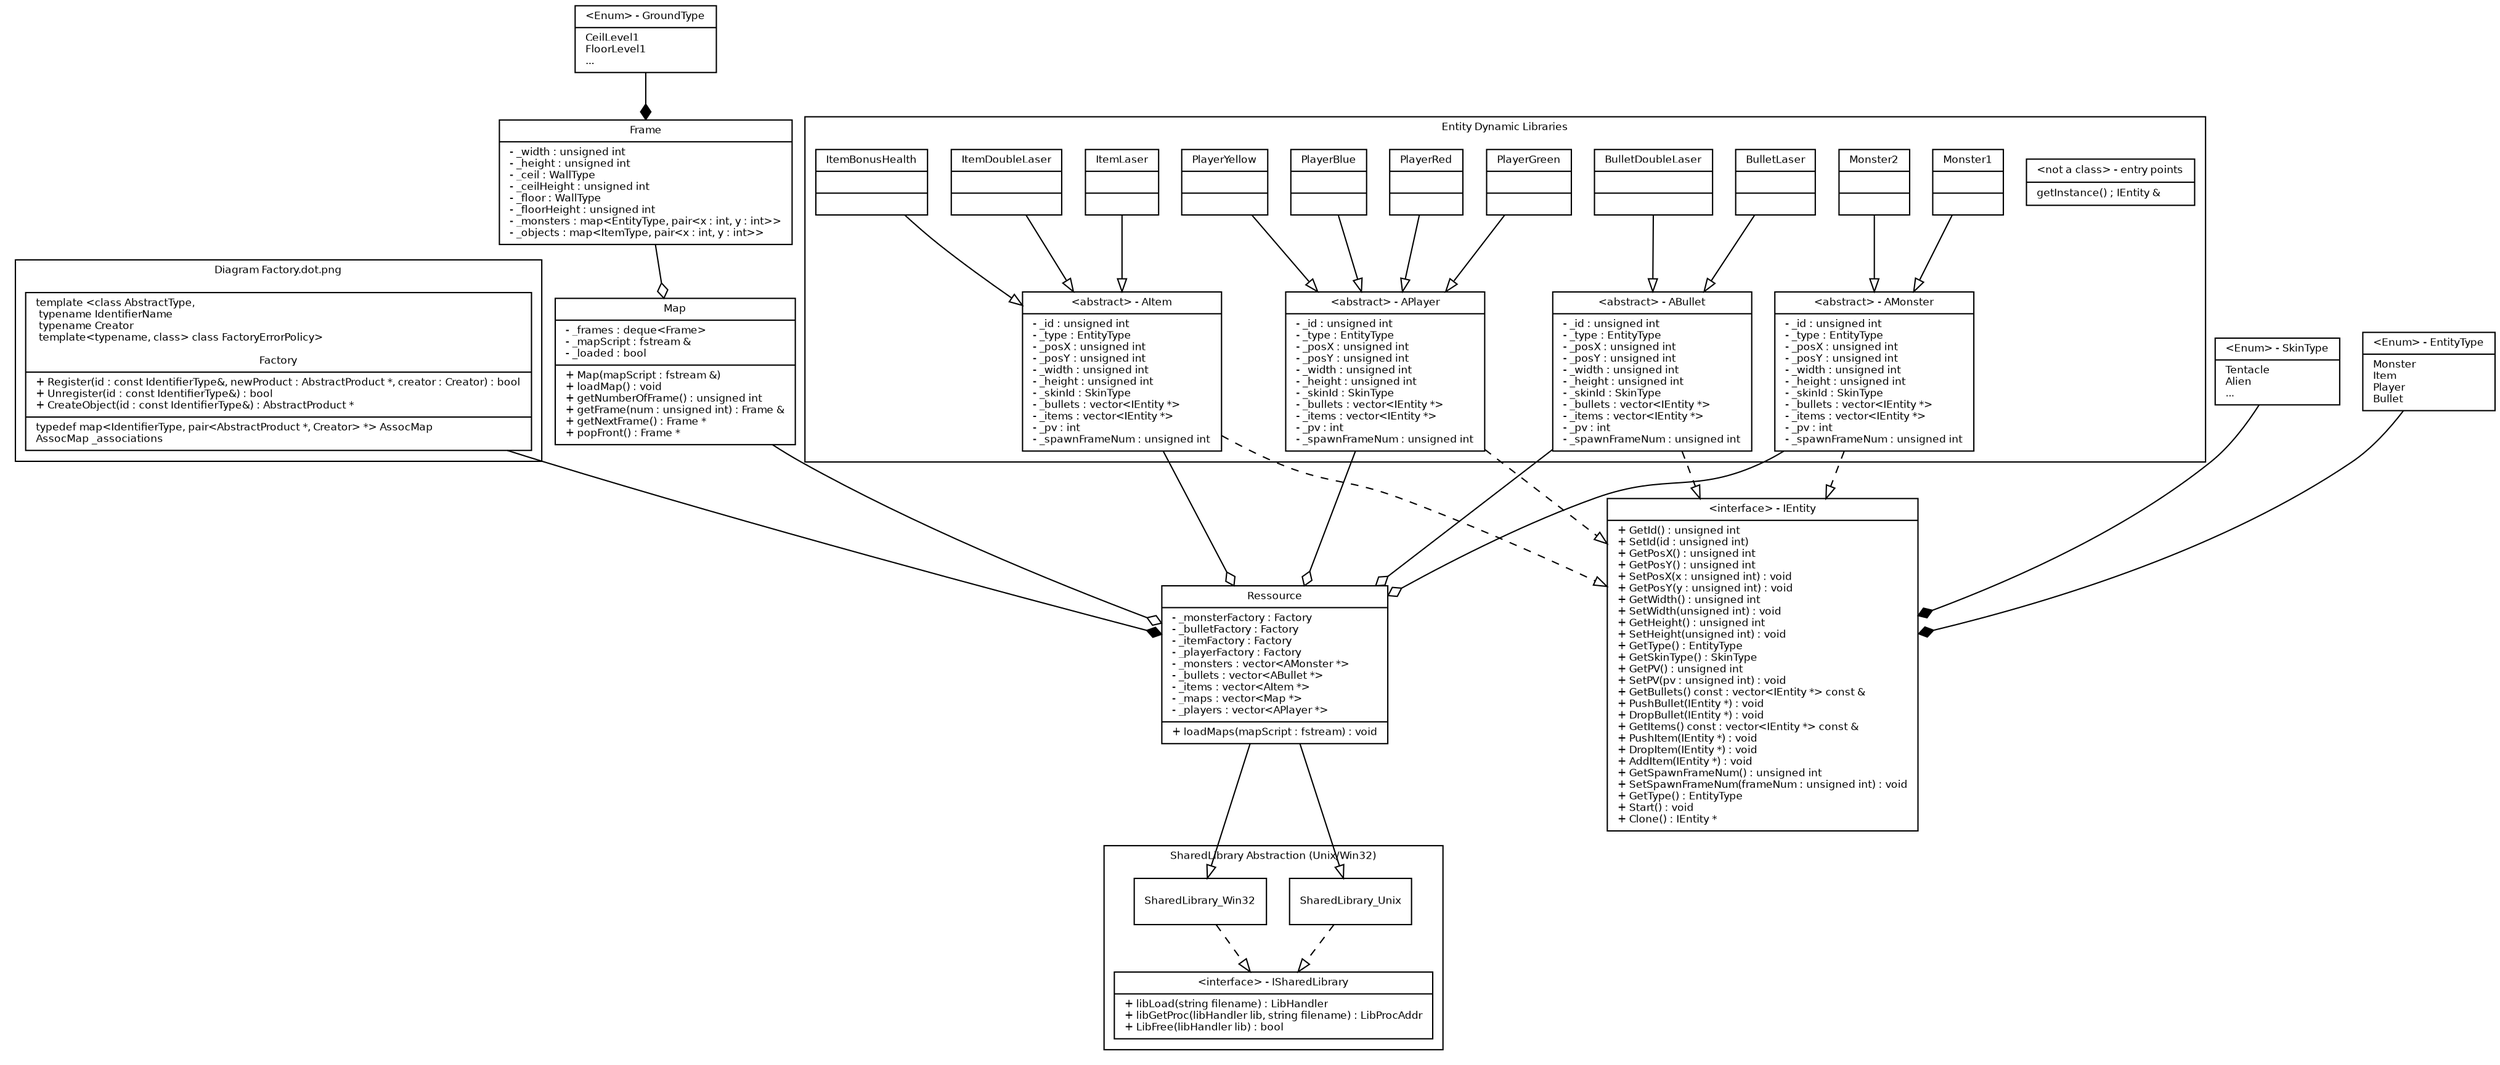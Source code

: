 digraph G {
fontname = "Bitstream Vera Sans"
fontsize = 8

node [
fontname = "Bitstream Vera Sans"
fontsize = 8
shape = "record"
]

// Interface IEntity
IEntity [
label = "{\
\<interface\> - IEntity|\
+ GetId() : unsigned int\l\
+ SetId(id : unsigned int)\l\
+ GetPosX() : unsigned int\l\
+ GetPosY() : unsigned int\l\
+ SetPosX(x : unsigned int) : void\l\
+ GetPosY(y : unsigned int) : void\l\
+ GetWidth() : unsigned int\l\
+ SetWidth(unsigned int) : void\l\
+ GetHeight() : unsigned int\l\
+ SetHeight(unsigned int) : void\l\
+ GetType() : EntityType\l\
+ GetSkinType() : SkinType\l\
+ GetPV() : unsigned int\l\
+ SetPV(pv : unsigned int) : void\l\
+ GetBullets() const : vector\<IEntity *\> const &\l\
+ PushBullet(IEntity *) : void\l\
+ DropBullet(IEntity *) : void\l\
+ GetItems() const : vector\<IEntity *\> const &\l\
+ PushItem(IEntity *) : void\l\
+ DropItem(IEntity *) : void\l\
+ AddItem(IEntity *) : void\l\
+ GetSpawnFrameNum() : unsigned int\l\
+ SetSpawnFrameNum(frameNum : unsigned int) : void\l\
+ GetType() : EntityType\l\
+ Start() : void\l\
+ Clone() : IEntity *\l\
}"
]

subgraph clusterGenericFactory {
label = "Diagram Factory.dot.png"

// Template class Factory
Factory [
label = "{\
template \<class AbstractType,\l\
		  typename IdentifierName\l\
		  typename Creator\l\
		  template\<typename, class\> class FactoryErrorPolicy\>\l\l\
Factory|\
+ Register(id : const IdentifierType&, newProduct : AbstractProduct *, creator : Creator) : bool\l\
+ Unregister(id : const IdentifierType&) : bool\l\
+ CreateObject(id : const IdentifierType&) : AbstractProduct *\l|\
typedef map\<IdentifierType, pair\<AbstractProduct *, Creator\> *\> AssocMap\l\
AssocMap _associations\l\
}"
]

}

// Class Ressource
Ressource [
label = "{\
Ressource|\
- _monsterFactory : Factory\l\
- _bulletFactory : Factory\l\
- _itemFactory : Factory\l\
- _playerFactory : Factory\l\
- _monsters : vector\<AMonster *\>\l\
- _bullets : vector\<ABullet *\>\l\
- _items : vector\<AItem *\>\l\
- _maps : vector\<Map *\>\l\
- _players : vector\<APlayer *\>\l|\
+ loadMaps(mapScript : fstream) : void\l\
}"

]

// Class Map
Map [
label = "{\
Map|\
- _frames : deque\<Frame\>\l\
- _mapScript : fstream &\l\
- _loaded : bool\l|\
+ Map(mapScript : fstream &)\l\
+ loadMap() : void\l\
+ getNumberOfFrame() : unsigned int\l\
+ getFrame(num : unsigned int) : Frame &\l\
+ getNextFrame() : Frame *\l\
+ popFront() : Frame *\l\
}"
]

// Class Frame
Frame [
label = "{\
Frame|\
- _width : unsigned int\l\
- _height : unsigned int\l\
- _ceil : WallType\l\
- _ceilHeight : unsigned int\l\
- _floor : WallType\l\
- _floorHeight : unsigned int\l\
- _monsters : map\<EntityType, pair\<x : int, y : int\>\>\l\
- _objects : map\<ItemType, pair\<x : int, y : int\>\>\l\
}"
]

//
// SHARED LIBRARY ABS SUBGRAPH
//
subgraph clusterAbsSharedLibrary {
label = "SharedLibrary Abstraction (Unix/Win32)"

// Interface ISharedLibrary
ISharedLibrary [
label = "{\
\<interface\> - ISharedLibrary|\
+ libLoad(string filename) : LibHandler\l\
+ libGetProc(libHandler lib, string filename) : LibProcAddr\l\
+ LibFree(libHandler lib) : bool\l\
}"
]

// Class SharedLibrary_unix
SharedLibrary_Unix [
label = "SharedLibrary_Unix"
]

// Class SharedLibrary_unix
SharedLibrary_Win32[
label = "SharedLibrary_Win32"
]


} // END SHARED LIBRARY ABS SUBGRAPH

//
// DINAMIC LIBRARY SUBGRAPH
//
subgraph clusterMonstersLibrary {
label = "Entity Dynamic Libraries"

// Abstract class AMonster
AMonster [
label = "{\
\<abstract\> - AMonster|\
- _id : unsigned int\l\
- _type : EntityType\l\
- _posX : unsigned int\l\
- _posY : unsigned int\l\
- _width : unsigned int\l\
- _height : unsigned int\l\
- _skinId : SkinType\l\
- _bullets : vector\<IEntity *\>\l\
- _items : vector\<IEntity *\>\l\
- _pv : int\l\
- _spawnFrameNum : unsigned int\l\
}"
]

// Entry points
EntryDynamicLibrary [
label = "{\
\<not a class\> - entry points|\
getInstance() ; IEntity &\l\
}"
]

// Class Monster1
Monster1 [
label = "{Monster1||}"
]

// Class Monster2
Monster2 [
label = "{Monster2||}"
]

// Class BulletLaser
BulletLaser [
label = "{\
BulletLaser||\
}"
]

// Class BulletDoubleLaser
BulletDoubleLaser [
label = "{\
BulletDoubleLaser||\
}"
]

// Class player
APlayer [
label = "{\
\<abstract\> - APlayer|\
- _id : unsigned int\l\
- _type : EntityType\l\
- _posX : unsigned int\l\
- _posY : unsigned int\l\
- _width : unsigned int\l\
- _height : unsigned int\l\
- _skinId : SkinType\l\
- _bullets : vector\<IEntity *\>\l\
- _items : vector\<IEntity *\>\l\
- _pv : int\l\
- _spawnFrameNum : unsigned int\l\
}"
]

PlayerBlue [
label = "{\
PlayerBlue||\
}"
]

PlayerYellow [
label = "{\
PlayerYellow||\
}"
]

PlayerGreen [
label = "{\
PlayerGreen||\
}"
]

PlayerRed [
label = "{\
PlayerRed||\
}"
]

// Class AItem
AItem [
label = "{\
\<abstract\> - AItem|\
- _id : unsigned int\l\
- _type : EntityType\l\
- _posX : unsigned int\l\
- _posY : unsigned int\l\
- _width : unsigned int\l\
- _height : unsigned int\l\
- _skinId : SkinType\l\
- _bullets : vector\<IEntity *\>\l\
- _items : vector\<IEntity *\>\l\
- _pv : int\l\
- _spawnFrameNum : unsigned int\l\
}"
]

// Class BonusHealth
BonusHealth [
label = "{ItemBonusHealth||}"
]

// Class Laser
Laser [
label = "{ItemLaser||}"
]

// Class DoubleLaser
DoubleLaser [
label = "{ItemDoubleLaser||}"
]

// Class ABullet
ABullet [
label = "{\
\<abstract\> - ABullet|\
- _id : unsigned int\l\
- _type : EntityType\l\
- _posX : unsigned int\l\
- _posY : unsigned int\l\
- _width : unsigned int\l\
- _height : unsigned int\l\
- _skinId : SkinType\l\
- _bullets : vector\<IEntity *\>\l\
- _items : vector\<IEntity *\>\l\
- _pv : int\l\
- _spawnFrameNum : unsigned int\l\
}"
]

} // END : DYNAMIC LIBRARY SUBGRAPH

EnumSkinType [
label = "{\
\<Enum\> - SkinType|\
Tentacle\l\
Alien\l\
...\l\
}"
]

EnumGroundType [
label = "{\
\<Enum\> - GroundType|\
CeilLevel1\l\
FloorLevel1\l\
...\l\
}"
]

EnumEntityType [
label = "{\
\<Enum\> - EntityType|\
Monster\l\
Item\l\
Player\l\
Bullet\l\
}"
]

edge [
fontname = "Bitstream Vera Sans"
fontsize = 8
]

// Composition
Factory -> Ressource [arrowhead = "diamond" style = "solid"]
EnumSkinType -> IEntity [arrowhead = "diamond" style = "solid"]
EnumGroundType -> Frame [arrowhead = "diamond" style = "solid"]
EnumEntityType -> IEntity [arrowhead = "diamond" style = "solid"]


// Aggregation
AMonster -> Ressource [arrowhead = "odiamond" style = "solid"]
AItem -> Ressource [arrowhead = "odiamond" style = "solid"]
ABullet -> Ressource [arrowhead = "odiamond" style = "solid"]
APlayer -> Ressource [arrowhead = "odiamond" style = "solid"]
Map -> Ressource [arrowhead = "odiamond" style = "solid"]
Frame -> Map [arrowhead = "odiamond" style = "solid"]

// Heritage
Monster1 -> AMonster [arrowhead = "onormal" style = "solid"]
Monster2 -> AMonster [arrowhead = "onormal" style = "solid"]
BulletLaser -> ABullet [arrowhead = "onormal" style = "solid"]
BulletDoubleLaser -> ABullet [arrowhead = "onormal" style = "solid"]
PlayerBlue -> APlayer [arrowhead = "onormal" style = "solid"]
PlayerYellow -> APlayer [arrowhead = "onormal" style = "solid"]
PlayerRed -> APlayer [arrowhead = "onormal" style = "solid"]
PlayerGreen -> APlayer [arrowhead = "onormal" style = "solid"]
BonusHealth -> AItem [arrowhead = "onormal" style = "solid"]
Laser -> AItem [arrowhead = "onormal" style = "solid"]
DoubleLaser -> AItem [arrowhead = "onormal" style = "solid"]
Ressource -> SharedLibrary_Unix [arrowhead = "onormal" style = "solid"]
Ressource -> SharedLibrary_Win32 [arrowhead = "onromal" style = "solid"]


// Implement interface
SharedLibrary_Unix -> ISharedLibrary [arrowhead = "onormal" style = "dashed"]
SharedLibrary_Win32 -> ISharedLibrary [arrowhead = "onormal" style = "dashed"]
APlayer -> IEntity [arrowhead = "onormal" style = "dashed"]
AItem -> IEntity [arrowhead = "onormal" style = "dashed"]
ABullet -> IEntity [arrowhead = "onormal" style = "dashed"]
AMonster -> IEntity [arrowhead = "onormal" style = "dashed"]

}
